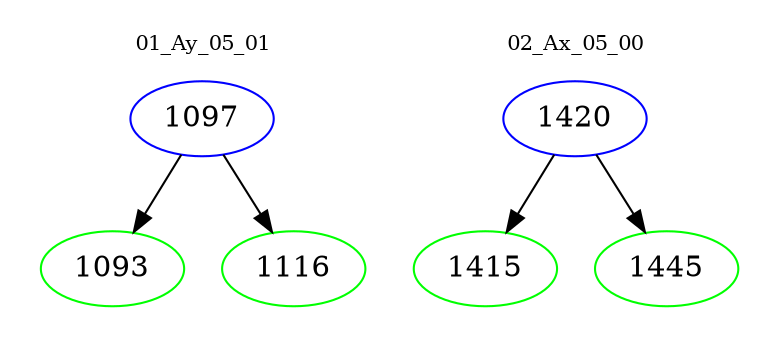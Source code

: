 digraph{
subgraph cluster_0 {
color = white
label = "01_Ay_05_01";
fontsize=10;
T0_1097 [label="1097", color="blue"]
T0_1097 -> T0_1093 [color="black"]
T0_1093 [label="1093", color="green"]
T0_1097 -> T0_1116 [color="black"]
T0_1116 [label="1116", color="green"]
}
subgraph cluster_1 {
color = white
label = "02_Ax_05_00";
fontsize=10;
T1_1420 [label="1420", color="blue"]
T1_1420 -> T1_1415 [color="black"]
T1_1415 [label="1415", color="green"]
T1_1420 -> T1_1445 [color="black"]
T1_1445 [label="1445", color="green"]
}
}
